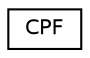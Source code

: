 digraph "Graphical Class Hierarchy"
{
 // LATEX_PDF_SIZE
  edge [fontname="Helvetica",fontsize="10",labelfontname="Helvetica",labelfontsize="10"];
  node [fontname="Helvetica",fontsize="10",shape=record];
  rankdir="LR";
  Node0 [label="CPF",height=0.2,width=0.4,color="black", fillcolor="white", style="filled",URL="$classCPF.html",tooltip="Classe CPF."];
}
